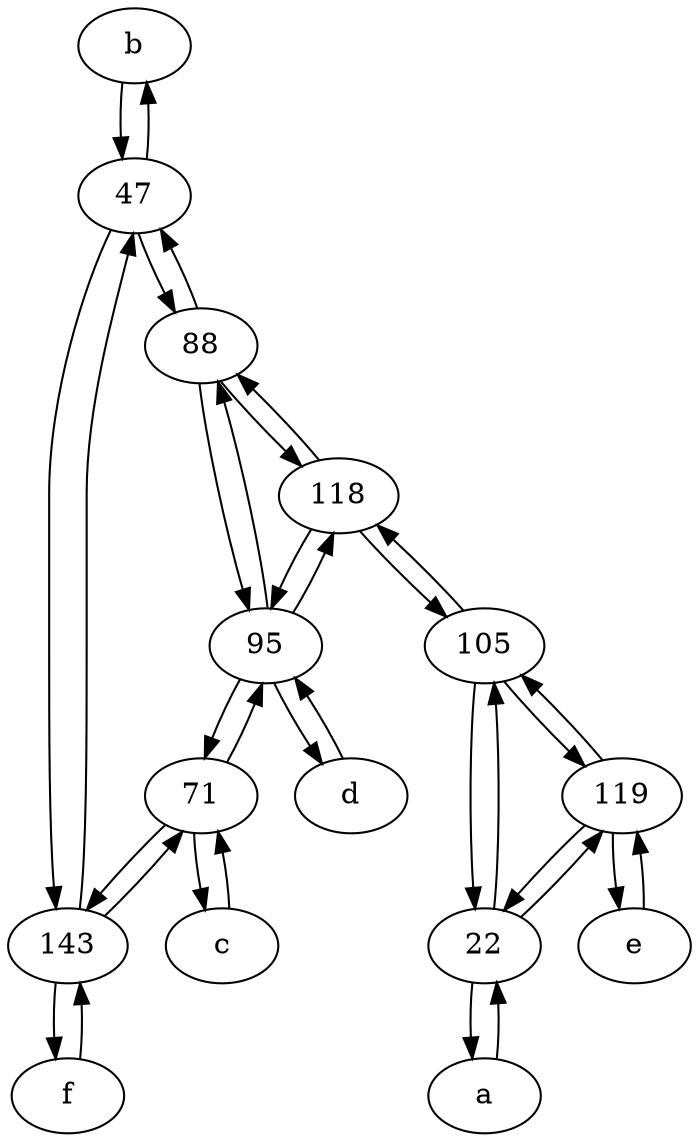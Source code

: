 digraph  {
	b [pos="50,20!"];
	143;
	e [pos="30,50!"];
	105;
	119;
	118;
	95;
	c [pos="20,10!"];
	f [pos="15,45!"];
	88;
	d [pos="20,30!"];
	47;
	22;
	a [pos="40,10!"];
	71;
	88 -> 118;
	f -> 143;
	47 -> 143;
	143 -> 47;
	95 -> d;
	88 -> 47;
	22 -> a;
	c -> 71;
	95 -> 88;
	71 -> c;
	119 -> 22;
	119 -> e;
	118 -> 95;
	143 -> 71;
	118 -> 88;
	95 -> 71;
	22 -> 119;
	a -> 22;
	105 -> 22;
	143 -> f;
	22 -> 105;
	47 -> b;
	d -> 95;
	71 -> 95;
	118 -> 105;
	88 -> 95;
	105 -> 118;
	95 -> 118;
	e -> 119;
	105 -> 119;
	b -> 47;
	47 -> 88;
	71 -> 143;
	119 -> 105;

	}